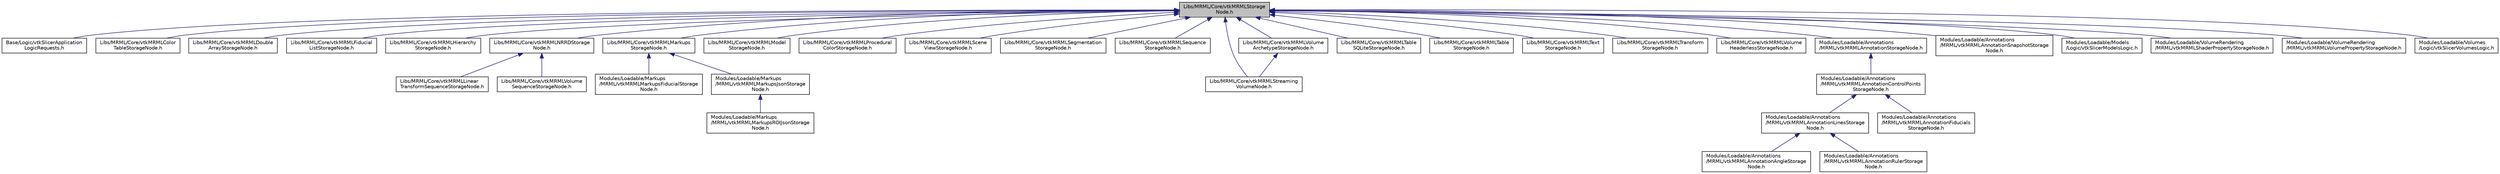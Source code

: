 digraph "Libs/MRML/Core/vtkMRMLStorageNode.h"
{
  bgcolor="transparent";
  edge [fontname="Helvetica",fontsize="10",labelfontname="Helvetica",labelfontsize="10"];
  node [fontname="Helvetica",fontsize="10",shape=record];
  Node19 [label="Libs/MRML/Core/vtkMRMLStorage\lNode.h",height=0.2,width=0.4,color="black", fillcolor="grey75", style="filled", fontcolor="black"];
  Node19 -> Node20 [dir="back",color="midnightblue",fontsize="10",style="solid",fontname="Helvetica"];
  Node20 [label="Base/Logic/vtkSlicerApplication\lLogicRequests.h",height=0.2,width=0.4,color="black",URL="$vtkSlicerApplicationLogicRequests_8h.html"];
  Node19 -> Node21 [dir="back",color="midnightblue",fontsize="10",style="solid",fontname="Helvetica"];
  Node21 [label="Libs/MRML/Core/vtkMRMLColor\lTableStorageNode.h",height=0.2,width=0.4,color="black",URL="$vtkMRMLColorTableStorageNode_8h.html"];
  Node19 -> Node22 [dir="back",color="midnightblue",fontsize="10",style="solid",fontname="Helvetica"];
  Node22 [label="Libs/MRML/Core/vtkMRMLDouble\lArrayStorageNode.h",height=0.2,width=0.4,color="black",URL="$vtkMRMLDoubleArrayStorageNode_8h.html"];
  Node19 -> Node23 [dir="back",color="midnightblue",fontsize="10",style="solid",fontname="Helvetica"];
  Node23 [label="Libs/MRML/Core/vtkMRMLFiducial\lListStorageNode.h",height=0.2,width=0.4,color="black",URL="$vtkMRMLFiducialListStorageNode_8h.html"];
  Node19 -> Node24 [dir="back",color="midnightblue",fontsize="10",style="solid",fontname="Helvetica"];
  Node24 [label="Libs/MRML/Core/vtkMRMLHierarchy\lStorageNode.h",height=0.2,width=0.4,color="black",URL="$vtkMRMLHierarchyStorageNode_8h.html"];
  Node19 -> Node25 [dir="back",color="midnightblue",fontsize="10",style="solid",fontname="Helvetica"];
  Node25 [label="Libs/MRML/Core/vtkMRMLNRRDStorage\lNode.h",height=0.2,width=0.4,color="black",URL="$vtkMRMLNRRDStorageNode_8h.html"];
  Node25 -> Node26 [dir="back",color="midnightblue",fontsize="10",style="solid",fontname="Helvetica"];
  Node26 [label="Libs/MRML/Core/vtkMRMLLinear\lTransformSequenceStorageNode.h",height=0.2,width=0.4,color="black",URL="$vtkMRMLLinearTransformSequenceStorageNode_8h.html"];
  Node25 -> Node27 [dir="back",color="midnightblue",fontsize="10",style="solid",fontname="Helvetica"];
  Node27 [label="Libs/MRML/Core/vtkMRMLVolume\lSequenceStorageNode.h",height=0.2,width=0.4,color="black",URL="$vtkMRMLVolumeSequenceStorageNode_8h.html"];
  Node19 -> Node28 [dir="back",color="midnightblue",fontsize="10",style="solid",fontname="Helvetica"];
  Node28 [label="Libs/MRML/Core/vtkMRMLMarkups\lStorageNode.h",height=0.2,width=0.4,color="black",URL="$vtkMRMLMarkupsStorageNode_8h.html"];
  Node28 -> Node29 [dir="back",color="midnightblue",fontsize="10",style="solid",fontname="Helvetica"];
  Node29 [label="Modules/Loadable/Markups\l/MRML/vtkMRMLMarkupsFiducialStorage\lNode.h",height=0.2,width=0.4,color="black",URL="$vtkMRMLMarkupsFiducialStorageNode_8h.html"];
  Node28 -> Node30 [dir="back",color="midnightblue",fontsize="10",style="solid",fontname="Helvetica"];
  Node30 [label="Modules/Loadable/Markups\l/MRML/vtkMRMLMarkupsJsonStorage\lNode.h",height=0.2,width=0.4,color="black",URL="$vtkMRMLMarkupsJsonStorageNode_8h.html"];
  Node30 -> Node31 [dir="back",color="midnightblue",fontsize="10",style="solid",fontname="Helvetica"];
  Node31 [label="Modules/Loadable/Markups\l/MRML/vtkMRMLMarkupsROIJsonStorage\lNode.h",height=0.2,width=0.4,color="black",URL="$vtkMRMLMarkupsROIJsonStorageNode_8h.html"];
  Node19 -> Node32 [dir="back",color="midnightblue",fontsize="10",style="solid",fontname="Helvetica"];
  Node32 [label="Libs/MRML/Core/vtkMRMLModel\lStorageNode.h",height=0.2,width=0.4,color="black",URL="$vtkMRMLModelStorageNode_8h.html"];
  Node19 -> Node33 [dir="back",color="midnightblue",fontsize="10",style="solid",fontname="Helvetica"];
  Node33 [label="Libs/MRML/Core/vtkMRMLProcedural\lColorStorageNode.h",height=0.2,width=0.4,color="black",URL="$vtkMRMLProceduralColorStorageNode_8h.html"];
  Node19 -> Node34 [dir="back",color="midnightblue",fontsize="10",style="solid",fontname="Helvetica"];
  Node34 [label="Libs/MRML/Core/vtkMRMLScene\lViewStorageNode.h",height=0.2,width=0.4,color="black",URL="$vtkMRMLSceneViewStorageNode_8h.html"];
  Node19 -> Node35 [dir="back",color="midnightblue",fontsize="10",style="solid",fontname="Helvetica"];
  Node35 [label="Libs/MRML/Core/vtkMRMLSegmentation\lStorageNode.h",height=0.2,width=0.4,color="black",URL="$vtkMRMLSegmentationStorageNode_8h.html"];
  Node19 -> Node36 [dir="back",color="midnightblue",fontsize="10",style="solid",fontname="Helvetica"];
  Node36 [label="Libs/MRML/Core/vtkMRMLSequence\lStorageNode.h",height=0.2,width=0.4,color="black",URL="$vtkMRMLSequenceStorageNode_8h.html"];
  Node19 -> Node37 [dir="back",color="midnightblue",fontsize="10",style="solid",fontname="Helvetica"];
  Node37 [label="Libs/MRML/Core/vtkMRMLStreaming\lVolumeNode.h",height=0.2,width=0.4,color="black",URL="$vtkMRMLStreamingVolumeNode_8h.html"];
  Node19 -> Node38 [dir="back",color="midnightblue",fontsize="10",style="solid",fontname="Helvetica"];
  Node38 [label="Libs/MRML/Core/vtkMRMLVolume\lArchetypeStorageNode.h",height=0.2,width=0.4,color="black",URL="$vtkMRMLVolumeArchetypeStorageNode_8h.html"];
  Node38 -> Node37 [dir="back",color="midnightblue",fontsize="10",style="solid",fontname="Helvetica"];
  Node19 -> Node39 [dir="back",color="midnightblue",fontsize="10",style="solid",fontname="Helvetica"];
  Node39 [label="Libs/MRML/Core/vtkMRMLTable\lSQLiteStorageNode.h",height=0.2,width=0.4,color="black",URL="$vtkMRMLTableSQLiteStorageNode_8h.html"];
  Node19 -> Node40 [dir="back",color="midnightblue",fontsize="10",style="solid",fontname="Helvetica"];
  Node40 [label="Libs/MRML/Core/vtkMRMLTable\lStorageNode.h",height=0.2,width=0.4,color="black",URL="$vtkMRMLTableStorageNode_8h.html"];
  Node19 -> Node41 [dir="back",color="midnightblue",fontsize="10",style="solid",fontname="Helvetica"];
  Node41 [label="Libs/MRML/Core/vtkMRMLText\lStorageNode.h",height=0.2,width=0.4,color="black",URL="$vtkMRMLTextStorageNode_8h.html"];
  Node19 -> Node42 [dir="back",color="midnightblue",fontsize="10",style="solid",fontname="Helvetica"];
  Node42 [label="Libs/MRML/Core/vtkMRMLTransform\lStorageNode.h",height=0.2,width=0.4,color="black",URL="$vtkMRMLTransformStorageNode_8h.html"];
  Node19 -> Node43 [dir="back",color="midnightblue",fontsize="10",style="solid",fontname="Helvetica"];
  Node43 [label="Libs/MRML/Core/vtkMRMLVolume\lHeaderlessStorageNode.h",height=0.2,width=0.4,color="black",URL="$vtkMRMLVolumeHeaderlessStorageNode_8h.html"];
  Node19 -> Node44 [dir="back",color="midnightblue",fontsize="10",style="solid",fontname="Helvetica"];
  Node44 [label="Modules/Loadable/Annotations\l/MRML/vtkMRMLAnnotationStorageNode.h",height=0.2,width=0.4,color="black",URL="$vtkMRMLAnnotationStorageNode_8h.html"];
  Node44 -> Node45 [dir="back",color="midnightblue",fontsize="10",style="solid",fontname="Helvetica"];
  Node45 [label="Modules/Loadable/Annotations\l/MRML/vtkMRMLAnnotationControlPoints\lStorageNode.h",height=0.2,width=0.4,color="black",URL="$vtkMRMLAnnotationControlPointsStorageNode_8h.html"];
  Node45 -> Node46 [dir="back",color="midnightblue",fontsize="10",style="solid",fontname="Helvetica"];
  Node46 [label="Modules/Loadable/Annotations\l/MRML/vtkMRMLAnnotationLinesStorage\lNode.h",height=0.2,width=0.4,color="black",URL="$vtkMRMLAnnotationLinesStorageNode_8h.html"];
  Node46 -> Node47 [dir="back",color="midnightblue",fontsize="10",style="solid",fontname="Helvetica"];
  Node47 [label="Modules/Loadable/Annotations\l/MRML/vtkMRMLAnnotationAngleStorage\lNode.h",height=0.2,width=0.4,color="black",URL="$vtkMRMLAnnotationAngleStorageNode_8h.html"];
  Node46 -> Node48 [dir="back",color="midnightblue",fontsize="10",style="solid",fontname="Helvetica"];
  Node48 [label="Modules/Loadable/Annotations\l/MRML/vtkMRMLAnnotationRulerStorage\lNode.h",height=0.2,width=0.4,color="black",URL="$vtkMRMLAnnotationRulerStorageNode_8h.html"];
  Node45 -> Node49 [dir="back",color="midnightblue",fontsize="10",style="solid",fontname="Helvetica"];
  Node49 [label="Modules/Loadable/Annotations\l/MRML/vtkMRMLAnnotationFiducials\lStorageNode.h",height=0.2,width=0.4,color="black",URL="$vtkMRMLAnnotationFiducialsStorageNode_8h.html"];
  Node19 -> Node50 [dir="back",color="midnightblue",fontsize="10",style="solid",fontname="Helvetica"];
  Node50 [label="Modules/Loadable/Annotations\l/MRML/vtkMRMLAnnotationSnapshotStorage\lNode.h",height=0.2,width=0.4,color="black",URL="$vtkMRMLAnnotationSnapshotStorageNode_8h.html"];
  Node19 -> Node51 [dir="back",color="midnightblue",fontsize="10",style="solid",fontname="Helvetica"];
  Node51 [label="Modules/Loadable/Models\l/Logic/vtkSlicerModelsLogic.h",height=0.2,width=0.4,color="black",URL="$vtkSlicerModelsLogic_8h.html"];
  Node19 -> Node52 [dir="back",color="midnightblue",fontsize="10",style="solid",fontname="Helvetica"];
  Node52 [label="Modules/Loadable/VolumeRendering\l/MRML/vtkMRMLShaderPropertyStorageNode.h",height=0.2,width=0.4,color="black",URL="$vtkMRMLShaderPropertyStorageNode_8h.html"];
  Node19 -> Node53 [dir="back",color="midnightblue",fontsize="10",style="solid",fontname="Helvetica"];
  Node53 [label="Modules/Loadable/VolumeRendering\l/MRML/vtkMRMLVolumePropertyStorageNode.h",height=0.2,width=0.4,color="black",URL="$vtkMRMLVolumePropertyStorageNode_8h.html"];
  Node19 -> Node54 [dir="back",color="midnightblue",fontsize="10",style="solid",fontname="Helvetica"];
  Node54 [label="Modules/Loadable/Volumes\l/Logic/vtkSlicerVolumesLogic.h",height=0.2,width=0.4,color="black",URL="$vtkSlicerVolumesLogic_8h.html"];
}
